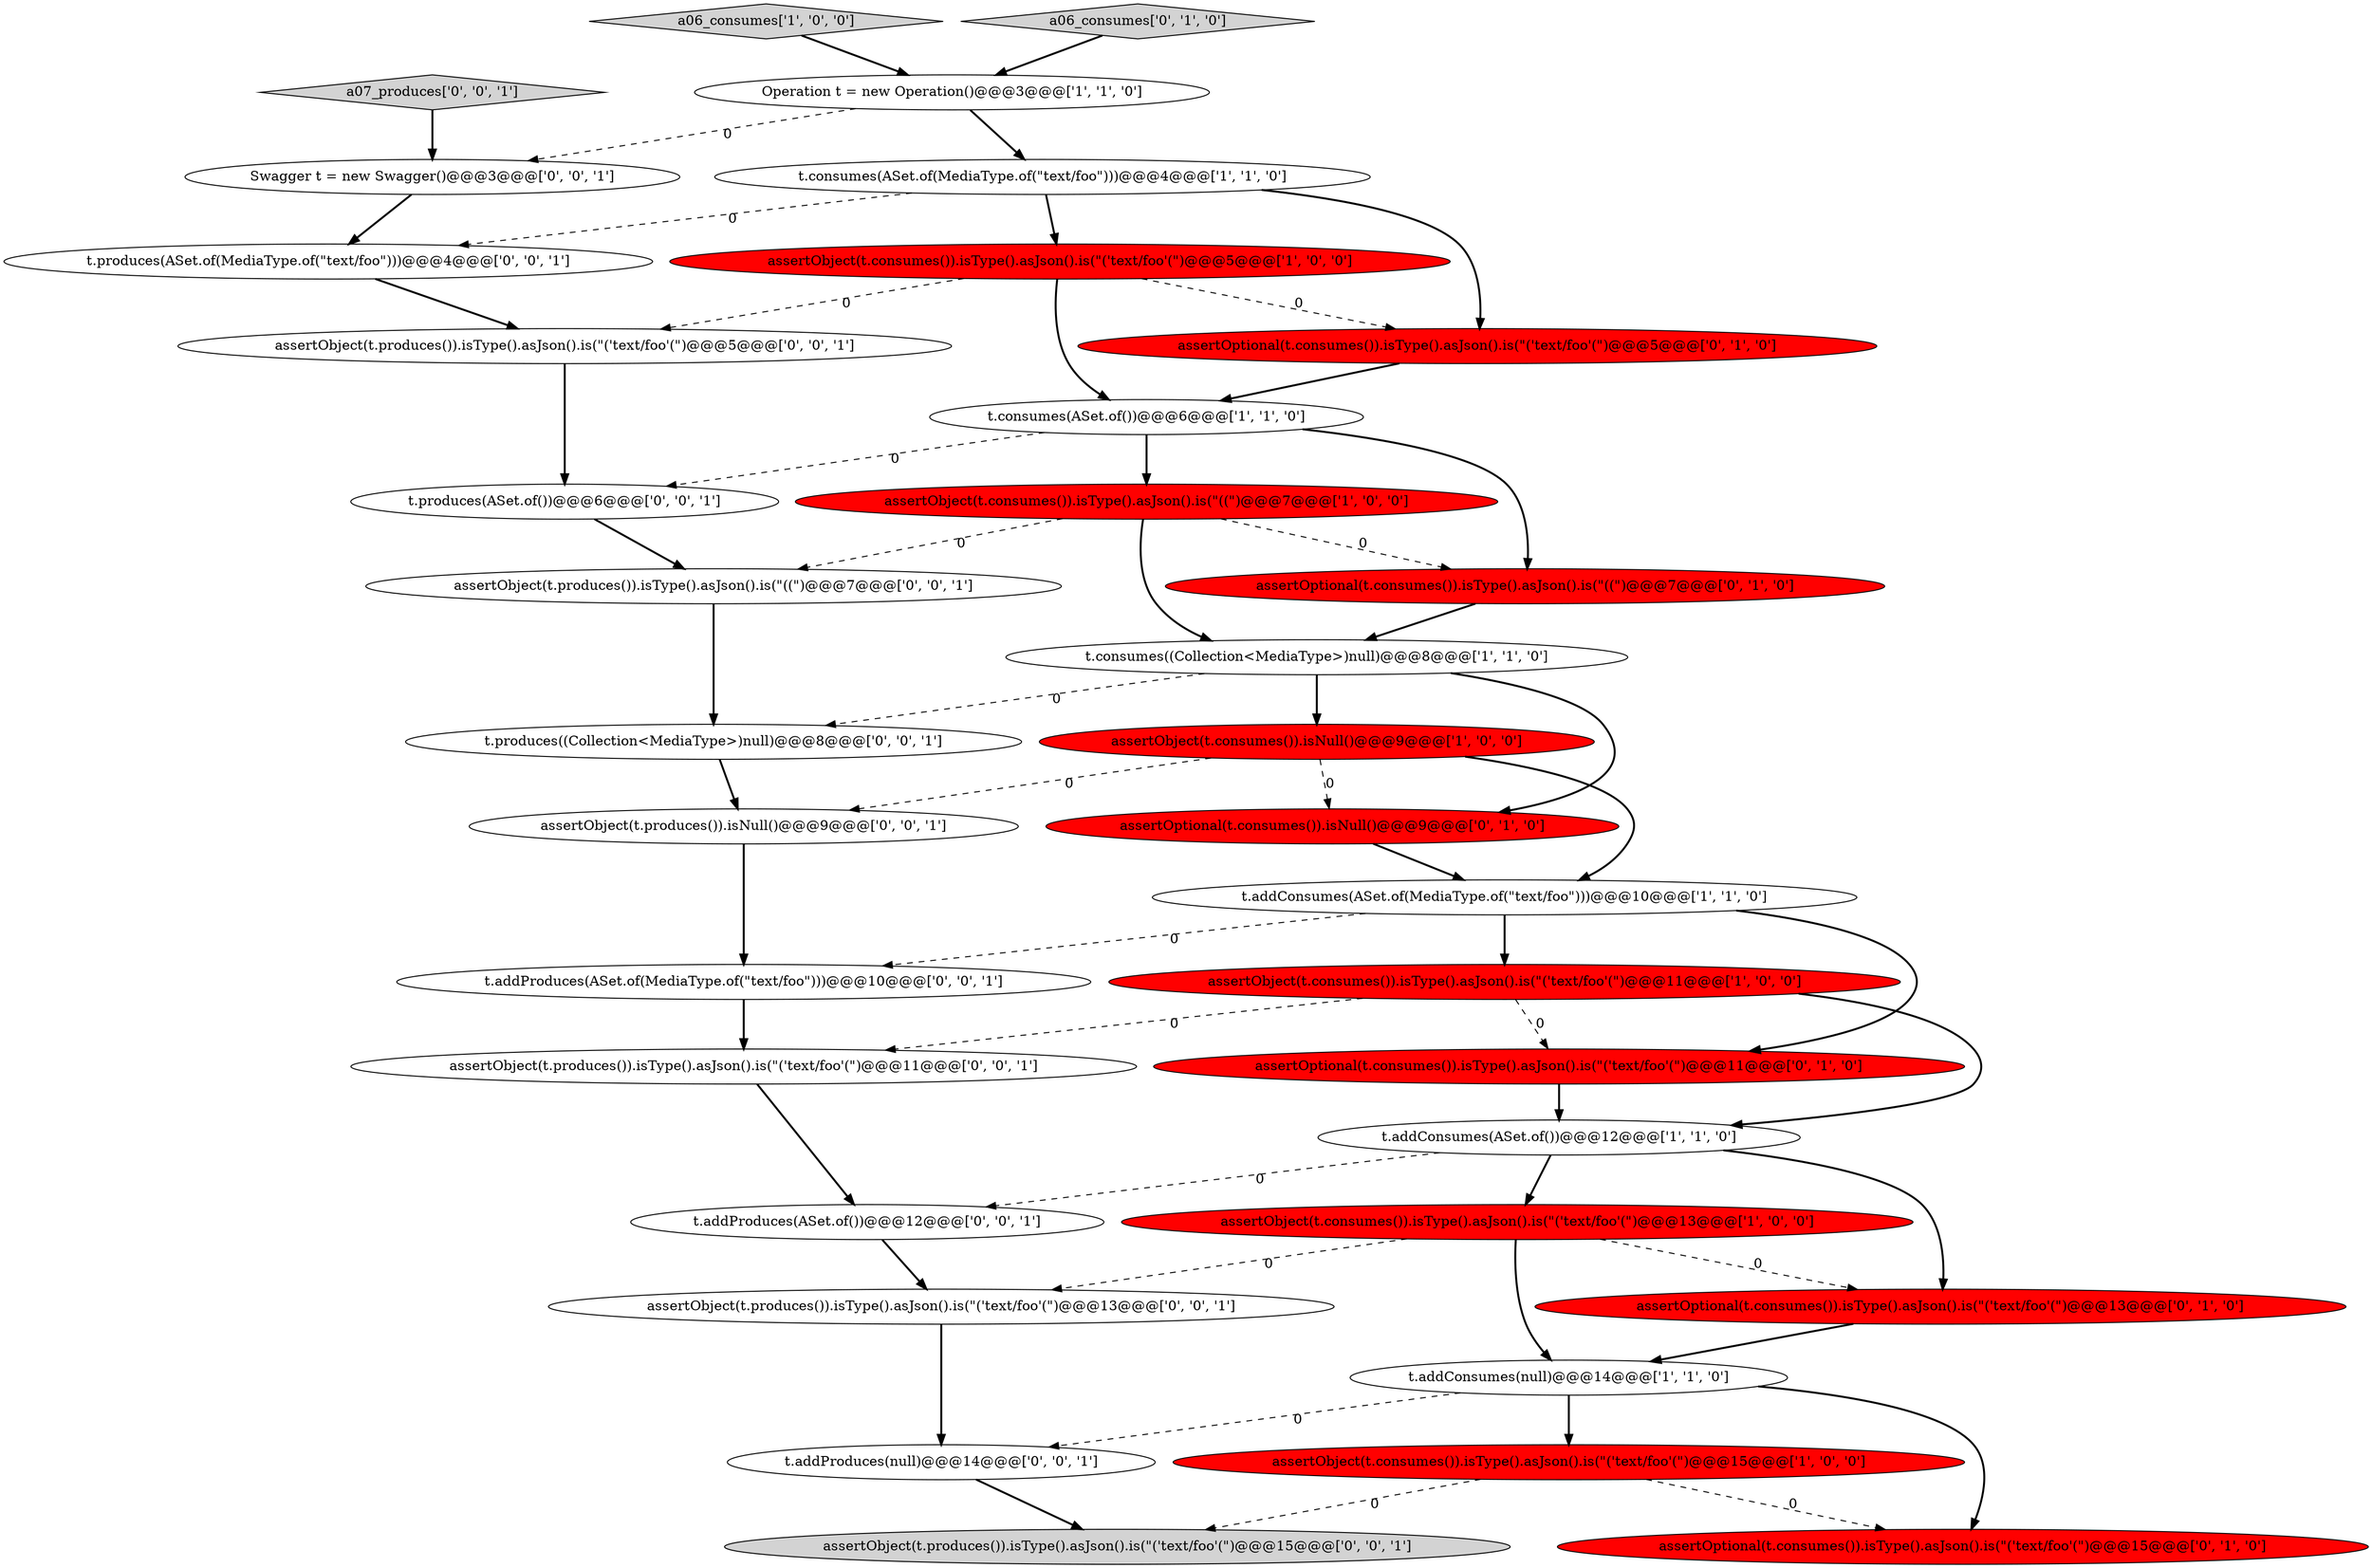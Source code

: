 digraph {
21 [style = filled, label = "t.addProduces(null)@@@14@@@['0', '0', '1']", fillcolor = white, shape = ellipse image = "AAA0AAABBB3BBB"];
28 [style = filled, label = "assertObject(t.produces()).isType().asJson().is(\"('text/foo'(\")@@@13@@@['0', '0', '1']", fillcolor = white, shape = ellipse image = "AAA0AAABBB3BBB"];
0 [style = filled, label = "t.consumes((Collection<MediaType>)null)@@@8@@@['1', '1', '0']", fillcolor = white, shape = ellipse image = "AAA0AAABBB1BBB"];
20 [style = filled, label = "assertOptional(t.consumes()).isType().asJson().is(\"('text/foo'(\")@@@5@@@['0', '1', '0']", fillcolor = red, shape = ellipse image = "AAA1AAABBB2BBB"];
7 [style = filled, label = "t.addConsumes(null)@@@14@@@['1', '1', '0']", fillcolor = white, shape = ellipse image = "AAA0AAABBB1BBB"];
6 [style = filled, label = "t.consumes(ASet.of())@@@6@@@['1', '1', '0']", fillcolor = white, shape = ellipse image = "AAA0AAABBB1BBB"];
12 [style = filled, label = "Operation t = new Operation()@@@3@@@['1', '1', '0']", fillcolor = white, shape = ellipse image = "AAA0AAABBB1BBB"];
18 [style = filled, label = "assertOptional(t.consumes()).isNull()@@@9@@@['0', '1', '0']", fillcolor = red, shape = ellipse image = "AAA1AAABBB2BBB"];
25 [style = filled, label = "t.addProduces(ASet.of())@@@12@@@['0', '0', '1']", fillcolor = white, shape = ellipse image = "AAA0AAABBB3BBB"];
2 [style = filled, label = "assertObject(t.consumes()).isType().asJson().is(\"((\")@@@7@@@['1', '0', '0']", fillcolor = red, shape = ellipse image = "AAA1AAABBB1BBB"];
1 [style = filled, label = "a06_consumes['1', '0', '0']", fillcolor = lightgray, shape = diamond image = "AAA0AAABBB1BBB"];
29 [style = filled, label = "assertObject(t.produces()).isType().asJson().is(\"('text/foo'(\")@@@11@@@['0', '0', '1']", fillcolor = white, shape = ellipse image = "AAA0AAABBB3BBB"];
23 [style = filled, label = "t.produces(ASet.of(MediaType.of(\"text/foo\")))@@@4@@@['0', '0', '1']", fillcolor = white, shape = ellipse image = "AAA0AAABBB3BBB"];
31 [style = filled, label = "Swagger t = new Swagger()@@@3@@@['0', '0', '1']", fillcolor = white, shape = ellipse image = "AAA0AAABBB3BBB"];
19 [style = filled, label = "assertOptional(t.consumes()).isType().asJson().is(\"((\")@@@7@@@['0', '1', '0']", fillcolor = red, shape = ellipse image = "AAA1AAABBB2BBB"];
5 [style = filled, label = "assertObject(t.consumes()).isType().asJson().is(\"('text/foo'(\")@@@5@@@['1', '0', '0']", fillcolor = red, shape = ellipse image = "AAA1AAABBB1BBB"];
24 [style = filled, label = "assertObject(t.produces()).isType().asJson().is(\"((\")@@@7@@@['0', '0', '1']", fillcolor = white, shape = ellipse image = "AAA0AAABBB3BBB"];
30 [style = filled, label = "t.produces(ASet.of())@@@6@@@['0', '0', '1']", fillcolor = white, shape = ellipse image = "AAA0AAABBB3BBB"];
26 [style = filled, label = "assertObject(t.produces()).isNull()@@@9@@@['0', '0', '1']", fillcolor = white, shape = ellipse image = "AAA0AAABBB3BBB"];
3 [style = filled, label = "t.addConsumes(ASet.of(MediaType.of(\"text/foo\")))@@@10@@@['1', '1', '0']", fillcolor = white, shape = ellipse image = "AAA0AAABBB1BBB"];
22 [style = filled, label = "t.produces((Collection<MediaType>)null)@@@8@@@['0', '0', '1']", fillcolor = white, shape = ellipse image = "AAA0AAABBB3BBB"];
4 [style = filled, label = "assertObject(t.consumes()).isType().asJson().is(\"('text/foo'(\")@@@11@@@['1', '0', '0']", fillcolor = red, shape = ellipse image = "AAA1AAABBB1BBB"];
33 [style = filled, label = "a07_produces['0', '0', '1']", fillcolor = lightgray, shape = diamond image = "AAA0AAABBB3BBB"];
27 [style = filled, label = "assertObject(t.produces()).isType().asJson().is(\"('text/foo'(\")@@@15@@@['0', '0', '1']", fillcolor = lightgray, shape = ellipse image = "AAA0AAABBB3BBB"];
16 [style = filled, label = "a06_consumes['0', '1', '0']", fillcolor = lightgray, shape = diamond image = "AAA0AAABBB2BBB"];
14 [style = filled, label = "assertOptional(t.consumes()).isType().asJson().is(\"('text/foo'(\")@@@13@@@['0', '1', '0']", fillcolor = red, shape = ellipse image = "AAA1AAABBB2BBB"];
9 [style = filled, label = "assertObject(t.consumes()).isNull()@@@9@@@['1', '0', '0']", fillcolor = red, shape = ellipse image = "AAA1AAABBB1BBB"];
11 [style = filled, label = "t.consumes(ASet.of(MediaType.of(\"text/foo\")))@@@4@@@['1', '1', '0']", fillcolor = white, shape = ellipse image = "AAA0AAABBB1BBB"];
32 [style = filled, label = "assertObject(t.produces()).isType().asJson().is(\"('text/foo'(\")@@@5@@@['0', '0', '1']", fillcolor = white, shape = ellipse image = "AAA0AAABBB3BBB"];
17 [style = filled, label = "assertOptional(t.consumes()).isType().asJson().is(\"('text/foo'(\")@@@11@@@['0', '1', '0']", fillcolor = red, shape = ellipse image = "AAA1AAABBB2BBB"];
10 [style = filled, label = "assertObject(t.consumes()).isType().asJson().is(\"('text/foo'(\")@@@15@@@['1', '0', '0']", fillcolor = red, shape = ellipse image = "AAA1AAABBB1BBB"];
13 [style = filled, label = "t.addConsumes(ASet.of())@@@12@@@['1', '1', '0']", fillcolor = white, shape = ellipse image = "AAA0AAABBB1BBB"];
15 [style = filled, label = "assertOptional(t.consumes()).isType().asJson().is(\"('text/foo'(\")@@@15@@@['0', '1', '0']", fillcolor = red, shape = ellipse image = "AAA1AAABBB2BBB"];
34 [style = filled, label = "t.addProduces(ASet.of(MediaType.of(\"text/foo\")))@@@10@@@['0', '0', '1']", fillcolor = white, shape = ellipse image = "AAA0AAABBB3BBB"];
8 [style = filled, label = "assertObject(t.consumes()).isType().asJson().is(\"('text/foo'(\")@@@13@@@['1', '0', '0']", fillcolor = red, shape = ellipse image = "AAA1AAABBB1BBB"];
10->15 [style = dashed, label="0"];
22->26 [style = bold, label=""];
11->20 [style = bold, label=""];
34->29 [style = bold, label=""];
18->3 [style = bold, label=""];
30->24 [style = bold, label=""];
0->9 [style = bold, label=""];
25->28 [style = bold, label=""];
2->19 [style = dashed, label="0"];
31->23 [style = bold, label=""];
7->21 [style = dashed, label="0"];
4->17 [style = dashed, label="0"];
21->27 [style = bold, label=""];
7->10 [style = bold, label=""];
9->18 [style = dashed, label="0"];
4->13 [style = bold, label=""];
26->34 [style = bold, label=""];
12->11 [style = bold, label=""];
23->32 [style = bold, label=""];
12->31 [style = dashed, label="0"];
29->25 [style = bold, label=""];
11->23 [style = dashed, label="0"];
6->19 [style = bold, label=""];
20->6 [style = bold, label=""];
8->14 [style = dashed, label="0"];
13->25 [style = dashed, label="0"];
8->28 [style = dashed, label="0"];
10->27 [style = dashed, label="0"];
32->30 [style = bold, label=""];
24->22 [style = bold, label=""];
3->4 [style = bold, label=""];
0->22 [style = dashed, label="0"];
19->0 [style = bold, label=""];
8->7 [style = bold, label=""];
14->7 [style = bold, label=""];
5->20 [style = dashed, label="0"];
6->2 [style = bold, label=""];
5->32 [style = dashed, label="0"];
11->5 [style = bold, label=""];
2->0 [style = bold, label=""];
28->21 [style = bold, label=""];
3->34 [style = dashed, label="0"];
5->6 [style = bold, label=""];
9->26 [style = dashed, label="0"];
1->12 [style = bold, label=""];
33->31 [style = bold, label=""];
9->3 [style = bold, label=""];
3->17 [style = bold, label=""];
0->18 [style = bold, label=""];
7->15 [style = bold, label=""];
6->30 [style = dashed, label="0"];
17->13 [style = bold, label=""];
2->24 [style = dashed, label="0"];
13->8 [style = bold, label=""];
4->29 [style = dashed, label="0"];
13->14 [style = bold, label=""];
16->12 [style = bold, label=""];
}

